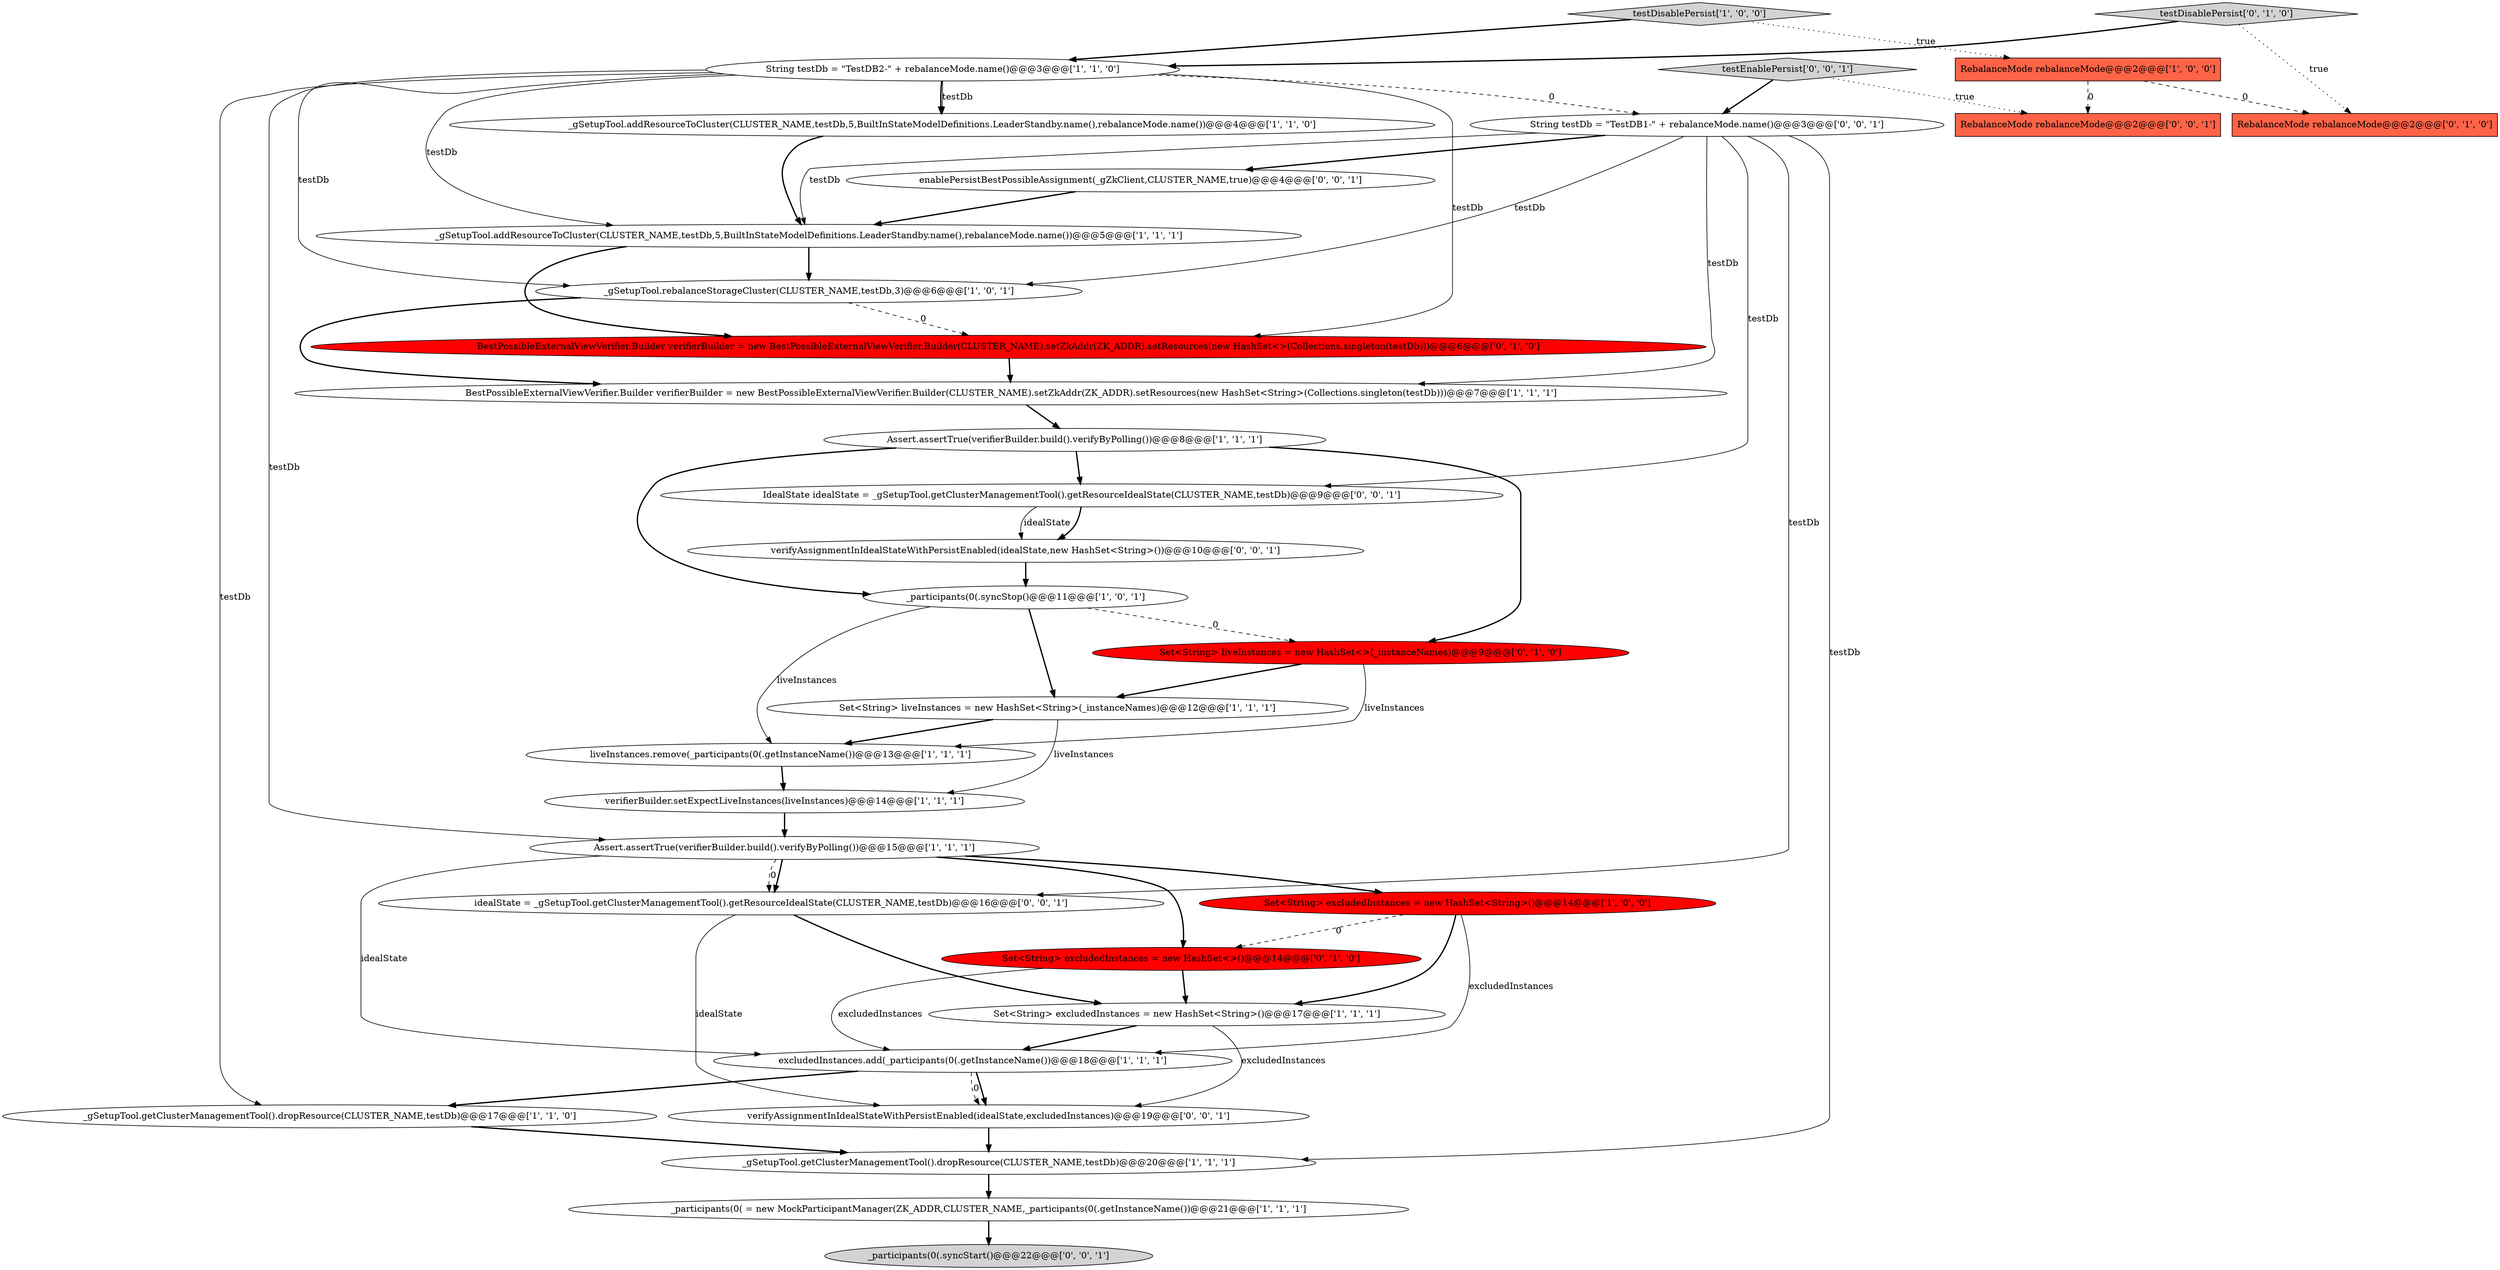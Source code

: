 digraph {
26 [style = filled, label = "idealState = _gSetupTool.getClusterManagementTool().getResourceIdealState(CLUSTER_NAME,testDb)@@@16@@@['0', '0', '1']", fillcolor = white, shape = ellipse image = "AAA0AAABBB3BBB"];
29 [style = filled, label = "String testDb = \"TestDB1-\" + rebalanceMode.name()@@@3@@@['0', '0', '1']", fillcolor = white, shape = ellipse image = "AAA0AAABBB3BBB"];
25 [style = filled, label = "verifyAssignmentInIdealStateWithPersistEnabled(idealState,excludedInstances)@@@19@@@['0', '0', '1']", fillcolor = white, shape = ellipse image = "AAA0AAABBB3BBB"];
10 [style = filled, label = "_participants(0( = new MockParticipantManager(ZK_ADDR,CLUSTER_NAME,_participants(0(.getInstanceName())@@@21@@@['1', '1', '1']", fillcolor = white, shape = ellipse image = "AAA0AAABBB1BBB"];
11 [style = filled, label = "_participants(0(.syncStop()@@@11@@@['1', '0', '1']", fillcolor = white, shape = ellipse image = "AAA0AAABBB1BBB"];
17 [style = filled, label = "Assert.assertTrue(verifierBuilder.build().verifyByPolling())@@@15@@@['1', '1', '1']", fillcolor = white, shape = ellipse image = "AAA0AAABBB1BBB"];
4 [style = filled, label = "Set<String> excludedInstances = new HashSet<String>()@@@14@@@['1', '0', '0']", fillcolor = red, shape = ellipse image = "AAA1AAABBB1BBB"];
22 [style = filled, label = "BestPossibleExternalViewVerifier.Builder verifierBuilder = new BestPossibleExternalViewVerifier.Builder(CLUSTER_NAME).setZkAddr(ZK_ADDR).setResources(new HashSet<>(Collections.singleton(testDb)))@@@6@@@['0', '1', '0']", fillcolor = red, shape = ellipse image = "AAA1AAABBB2BBB"];
15 [style = filled, label = "RebalanceMode rebalanceMode@@@2@@@['1', '0', '0']", fillcolor = tomato, shape = box image = "AAA1AAABBB1BBB"];
13 [style = filled, label = "_gSetupTool.getClusterManagementTool().dropResource(CLUSTER_NAME,testDb)@@@20@@@['1', '1', '1']", fillcolor = white, shape = ellipse image = "AAA0AAABBB1BBB"];
23 [style = filled, label = "RebalanceMode rebalanceMode@@@2@@@['0', '1', '0']", fillcolor = tomato, shape = box image = "AAA1AAABBB2BBB"];
30 [style = filled, label = "RebalanceMode rebalanceMode@@@2@@@['0', '0', '1']", fillcolor = tomato, shape = box image = "AAA0AAABBB3BBB"];
0 [style = filled, label = "_gSetupTool.rebalanceStorageCluster(CLUSTER_NAME,testDb,3)@@@6@@@['1', '0', '1']", fillcolor = white, shape = ellipse image = "AAA0AAABBB1BBB"];
19 [style = filled, label = "testDisablePersist['0', '1', '0']", fillcolor = lightgray, shape = diamond image = "AAA0AAABBB2BBB"];
18 [style = filled, label = "liveInstances.remove(_participants(0(.getInstanceName())@@@13@@@['1', '1', '1']", fillcolor = white, shape = ellipse image = "AAA0AAABBB1BBB"];
9 [style = filled, label = "Set<String> liveInstances = new HashSet<String>(_instanceNames)@@@12@@@['1', '1', '1']", fillcolor = white, shape = ellipse image = "AAA0AAABBB1BBB"];
21 [style = filled, label = "Set<String> liveInstances = new HashSet<>(_instanceNames)@@@9@@@['0', '1', '0']", fillcolor = red, shape = ellipse image = "AAA1AAABBB2BBB"];
3 [style = filled, label = "_gSetupTool.addResourceToCluster(CLUSTER_NAME,testDb,5,BuiltInStateModelDefinitions.LeaderStandby.name(),rebalanceMode.name())@@@5@@@['1', '1', '1']", fillcolor = white, shape = ellipse image = "AAA0AAABBB1BBB"];
27 [style = filled, label = "verifyAssignmentInIdealStateWithPersistEnabled(idealState,new HashSet<String>())@@@10@@@['0', '0', '1']", fillcolor = white, shape = ellipse image = "AAA0AAABBB3BBB"];
31 [style = filled, label = "_participants(0(.syncStart()@@@22@@@['0', '0', '1']", fillcolor = lightgray, shape = ellipse image = "AAA0AAABBB3BBB"];
14 [style = filled, label = "testDisablePersist['1', '0', '0']", fillcolor = lightgray, shape = diamond image = "AAA0AAABBB1BBB"];
1 [style = filled, label = "Set<String> excludedInstances = new HashSet<String>()@@@17@@@['1', '1', '1']", fillcolor = white, shape = ellipse image = "AAA0AAABBB1BBB"];
28 [style = filled, label = "testEnablePersist['0', '0', '1']", fillcolor = lightgray, shape = diamond image = "AAA0AAABBB3BBB"];
8 [style = filled, label = "_gSetupTool.addResourceToCluster(CLUSTER_NAME,testDb,5,BuiltInStateModelDefinitions.LeaderStandby.name(),rebalanceMode.name())@@@4@@@['1', '1', '0']", fillcolor = white, shape = ellipse image = "AAA0AAABBB1BBB"];
7 [style = filled, label = "excludedInstances.add(_participants(0(.getInstanceName())@@@18@@@['1', '1', '1']", fillcolor = white, shape = ellipse image = "AAA0AAABBB1BBB"];
32 [style = filled, label = "IdealState idealState = _gSetupTool.getClusterManagementTool().getResourceIdealState(CLUSTER_NAME,testDb)@@@9@@@['0', '0', '1']", fillcolor = white, shape = ellipse image = "AAA0AAABBB3BBB"];
5 [style = filled, label = "verifierBuilder.setExpectLiveInstances(liveInstances)@@@14@@@['1', '1', '1']", fillcolor = white, shape = ellipse image = "AAA0AAABBB1BBB"];
6 [style = filled, label = "BestPossibleExternalViewVerifier.Builder verifierBuilder = new BestPossibleExternalViewVerifier.Builder(CLUSTER_NAME).setZkAddr(ZK_ADDR).setResources(new HashSet<String>(Collections.singleton(testDb)))@@@7@@@['1', '1', '1']", fillcolor = white, shape = ellipse image = "AAA0AAABBB1BBB"];
12 [style = filled, label = "_gSetupTool.getClusterManagementTool().dropResource(CLUSTER_NAME,testDb)@@@17@@@['1', '1', '0']", fillcolor = white, shape = ellipse image = "AAA0AAABBB1BBB"];
16 [style = filled, label = "String testDb = \"TestDB2-\" + rebalanceMode.name()@@@3@@@['1', '1', '0']", fillcolor = white, shape = ellipse image = "AAA0AAABBB1BBB"];
24 [style = filled, label = "enablePersistBestPossibleAssignment(_gZkClient,CLUSTER_NAME,true)@@@4@@@['0', '0', '1']", fillcolor = white, shape = ellipse image = "AAA0AAABBB3BBB"];
2 [style = filled, label = "Assert.assertTrue(verifierBuilder.build().verifyByPolling())@@@8@@@['1', '1', '1']", fillcolor = white, shape = ellipse image = "AAA0AAABBB1BBB"];
20 [style = filled, label = "Set<String> excludedInstances = new HashSet<>()@@@14@@@['0', '1', '0']", fillcolor = red, shape = ellipse image = "AAA1AAABBB2BBB"];
14->16 [style = bold, label=""];
13->10 [style = bold, label=""];
28->29 [style = bold, label=""];
17->7 [style = solid, label="idealState"];
17->26 [style = bold, label=""];
15->23 [style = dashed, label="0"];
9->5 [style = solid, label="liveInstances"];
10->31 [style = bold, label=""];
16->8 [style = bold, label=""];
0->6 [style = bold, label=""];
7->12 [style = bold, label=""];
25->13 [style = bold, label=""];
29->0 [style = solid, label="testDb"];
26->1 [style = bold, label=""];
8->3 [style = bold, label=""];
15->30 [style = dashed, label="0"];
19->23 [style = dotted, label="true"];
20->7 [style = solid, label="excludedInstances"];
32->27 [style = bold, label=""];
29->3 [style = solid, label="testDb"];
20->1 [style = bold, label=""];
11->9 [style = bold, label=""];
5->17 [style = bold, label=""];
3->22 [style = bold, label=""];
1->7 [style = bold, label=""];
0->22 [style = dashed, label="0"];
3->0 [style = bold, label=""];
19->16 [style = bold, label=""];
6->2 [style = bold, label=""];
16->3 [style = solid, label="testDb"];
16->22 [style = solid, label="testDb"];
29->32 [style = solid, label="testDb"];
12->13 [style = bold, label=""];
14->15 [style = dotted, label="true"];
28->30 [style = dotted, label="true"];
21->18 [style = solid, label="liveInstances"];
11->18 [style = solid, label="liveInstances"];
21->9 [style = bold, label=""];
9->18 [style = bold, label=""];
27->11 [style = bold, label=""];
29->6 [style = solid, label="testDb"];
4->20 [style = dashed, label="0"];
29->13 [style = solid, label="testDb"];
2->21 [style = bold, label=""];
18->5 [style = bold, label=""];
16->0 [style = solid, label="testDb"];
29->26 [style = solid, label="testDb"];
7->25 [style = dashed, label="0"];
16->29 [style = dashed, label="0"];
16->17 [style = solid, label="testDb"];
16->8 [style = solid, label="testDb"];
32->27 [style = solid, label="idealState"];
4->1 [style = bold, label=""];
7->25 [style = bold, label=""];
4->7 [style = solid, label="excludedInstances"];
2->32 [style = bold, label=""];
17->26 [style = dashed, label="0"];
29->24 [style = bold, label=""];
26->25 [style = solid, label="idealState"];
1->25 [style = solid, label="excludedInstances"];
24->3 [style = bold, label=""];
2->11 [style = bold, label=""];
17->4 [style = bold, label=""];
16->12 [style = solid, label="testDb"];
22->6 [style = bold, label=""];
17->20 [style = bold, label=""];
11->21 [style = dashed, label="0"];
}
